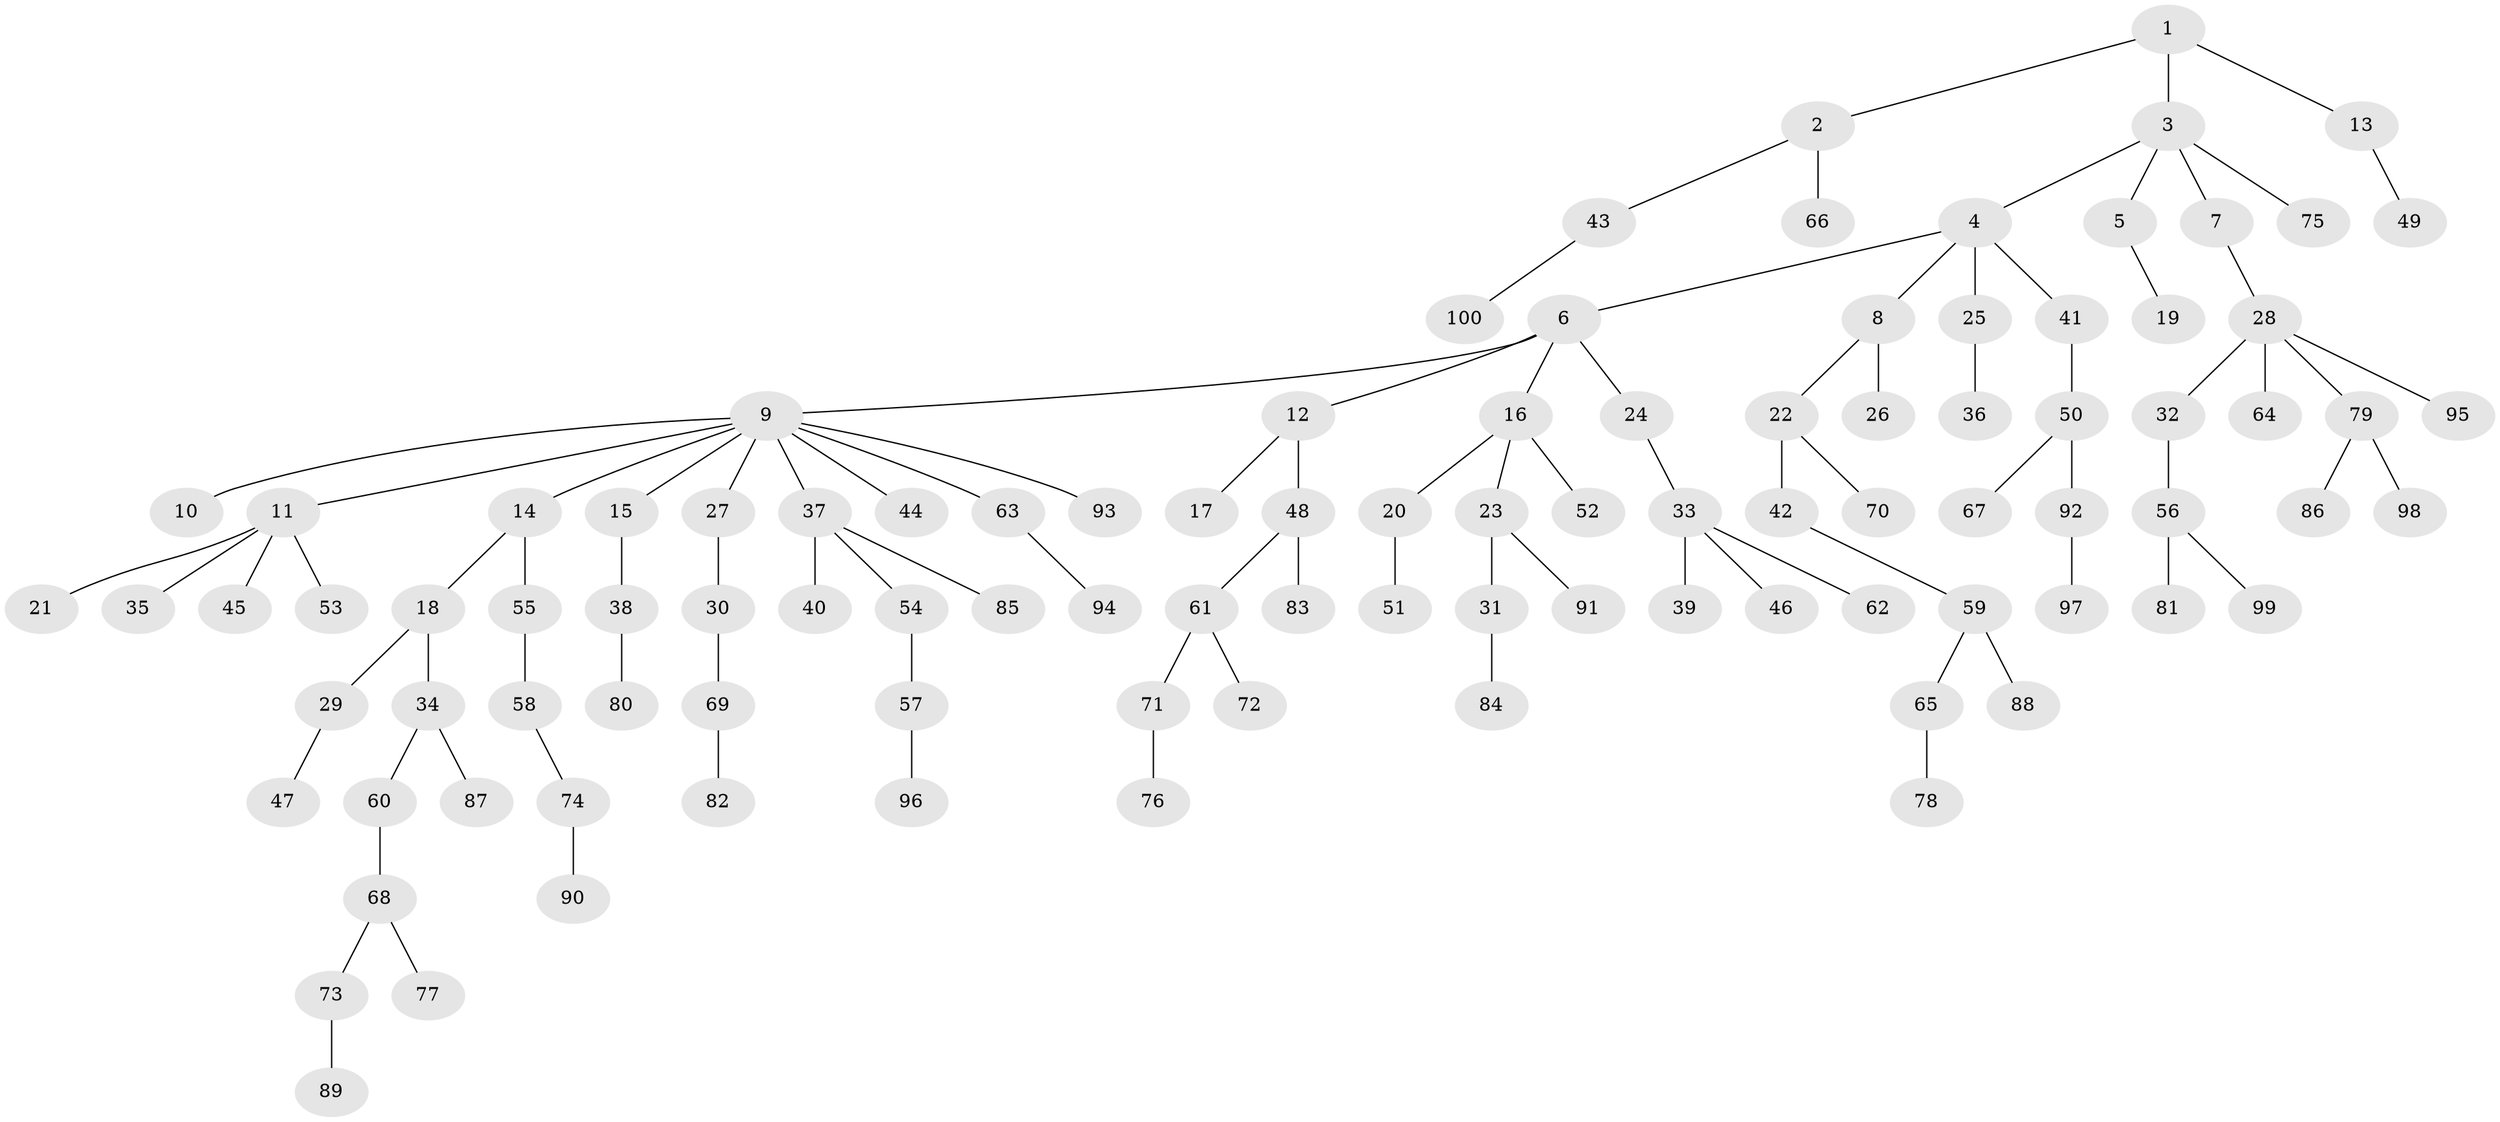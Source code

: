 // Generated by graph-tools (version 1.1) at 2025/11/02/27/25 16:11:28]
// undirected, 100 vertices, 99 edges
graph export_dot {
graph [start="1"]
  node [color=gray90,style=filled];
  1;
  2;
  3;
  4;
  5;
  6;
  7;
  8;
  9;
  10;
  11;
  12;
  13;
  14;
  15;
  16;
  17;
  18;
  19;
  20;
  21;
  22;
  23;
  24;
  25;
  26;
  27;
  28;
  29;
  30;
  31;
  32;
  33;
  34;
  35;
  36;
  37;
  38;
  39;
  40;
  41;
  42;
  43;
  44;
  45;
  46;
  47;
  48;
  49;
  50;
  51;
  52;
  53;
  54;
  55;
  56;
  57;
  58;
  59;
  60;
  61;
  62;
  63;
  64;
  65;
  66;
  67;
  68;
  69;
  70;
  71;
  72;
  73;
  74;
  75;
  76;
  77;
  78;
  79;
  80;
  81;
  82;
  83;
  84;
  85;
  86;
  87;
  88;
  89;
  90;
  91;
  92;
  93;
  94;
  95;
  96;
  97;
  98;
  99;
  100;
  1 -- 2;
  1 -- 3;
  1 -- 13;
  2 -- 43;
  2 -- 66;
  3 -- 4;
  3 -- 5;
  3 -- 7;
  3 -- 75;
  4 -- 6;
  4 -- 8;
  4 -- 25;
  4 -- 41;
  5 -- 19;
  6 -- 9;
  6 -- 12;
  6 -- 16;
  6 -- 24;
  7 -- 28;
  8 -- 22;
  8 -- 26;
  9 -- 10;
  9 -- 11;
  9 -- 14;
  9 -- 15;
  9 -- 27;
  9 -- 37;
  9 -- 44;
  9 -- 63;
  9 -- 93;
  11 -- 21;
  11 -- 35;
  11 -- 45;
  11 -- 53;
  12 -- 17;
  12 -- 48;
  13 -- 49;
  14 -- 18;
  14 -- 55;
  15 -- 38;
  16 -- 20;
  16 -- 23;
  16 -- 52;
  18 -- 29;
  18 -- 34;
  20 -- 51;
  22 -- 42;
  22 -- 70;
  23 -- 31;
  23 -- 91;
  24 -- 33;
  25 -- 36;
  27 -- 30;
  28 -- 32;
  28 -- 64;
  28 -- 79;
  28 -- 95;
  29 -- 47;
  30 -- 69;
  31 -- 84;
  32 -- 56;
  33 -- 39;
  33 -- 46;
  33 -- 62;
  34 -- 60;
  34 -- 87;
  37 -- 40;
  37 -- 54;
  37 -- 85;
  38 -- 80;
  41 -- 50;
  42 -- 59;
  43 -- 100;
  48 -- 61;
  48 -- 83;
  50 -- 67;
  50 -- 92;
  54 -- 57;
  55 -- 58;
  56 -- 81;
  56 -- 99;
  57 -- 96;
  58 -- 74;
  59 -- 65;
  59 -- 88;
  60 -- 68;
  61 -- 71;
  61 -- 72;
  63 -- 94;
  65 -- 78;
  68 -- 73;
  68 -- 77;
  69 -- 82;
  71 -- 76;
  73 -- 89;
  74 -- 90;
  79 -- 86;
  79 -- 98;
  92 -- 97;
}
